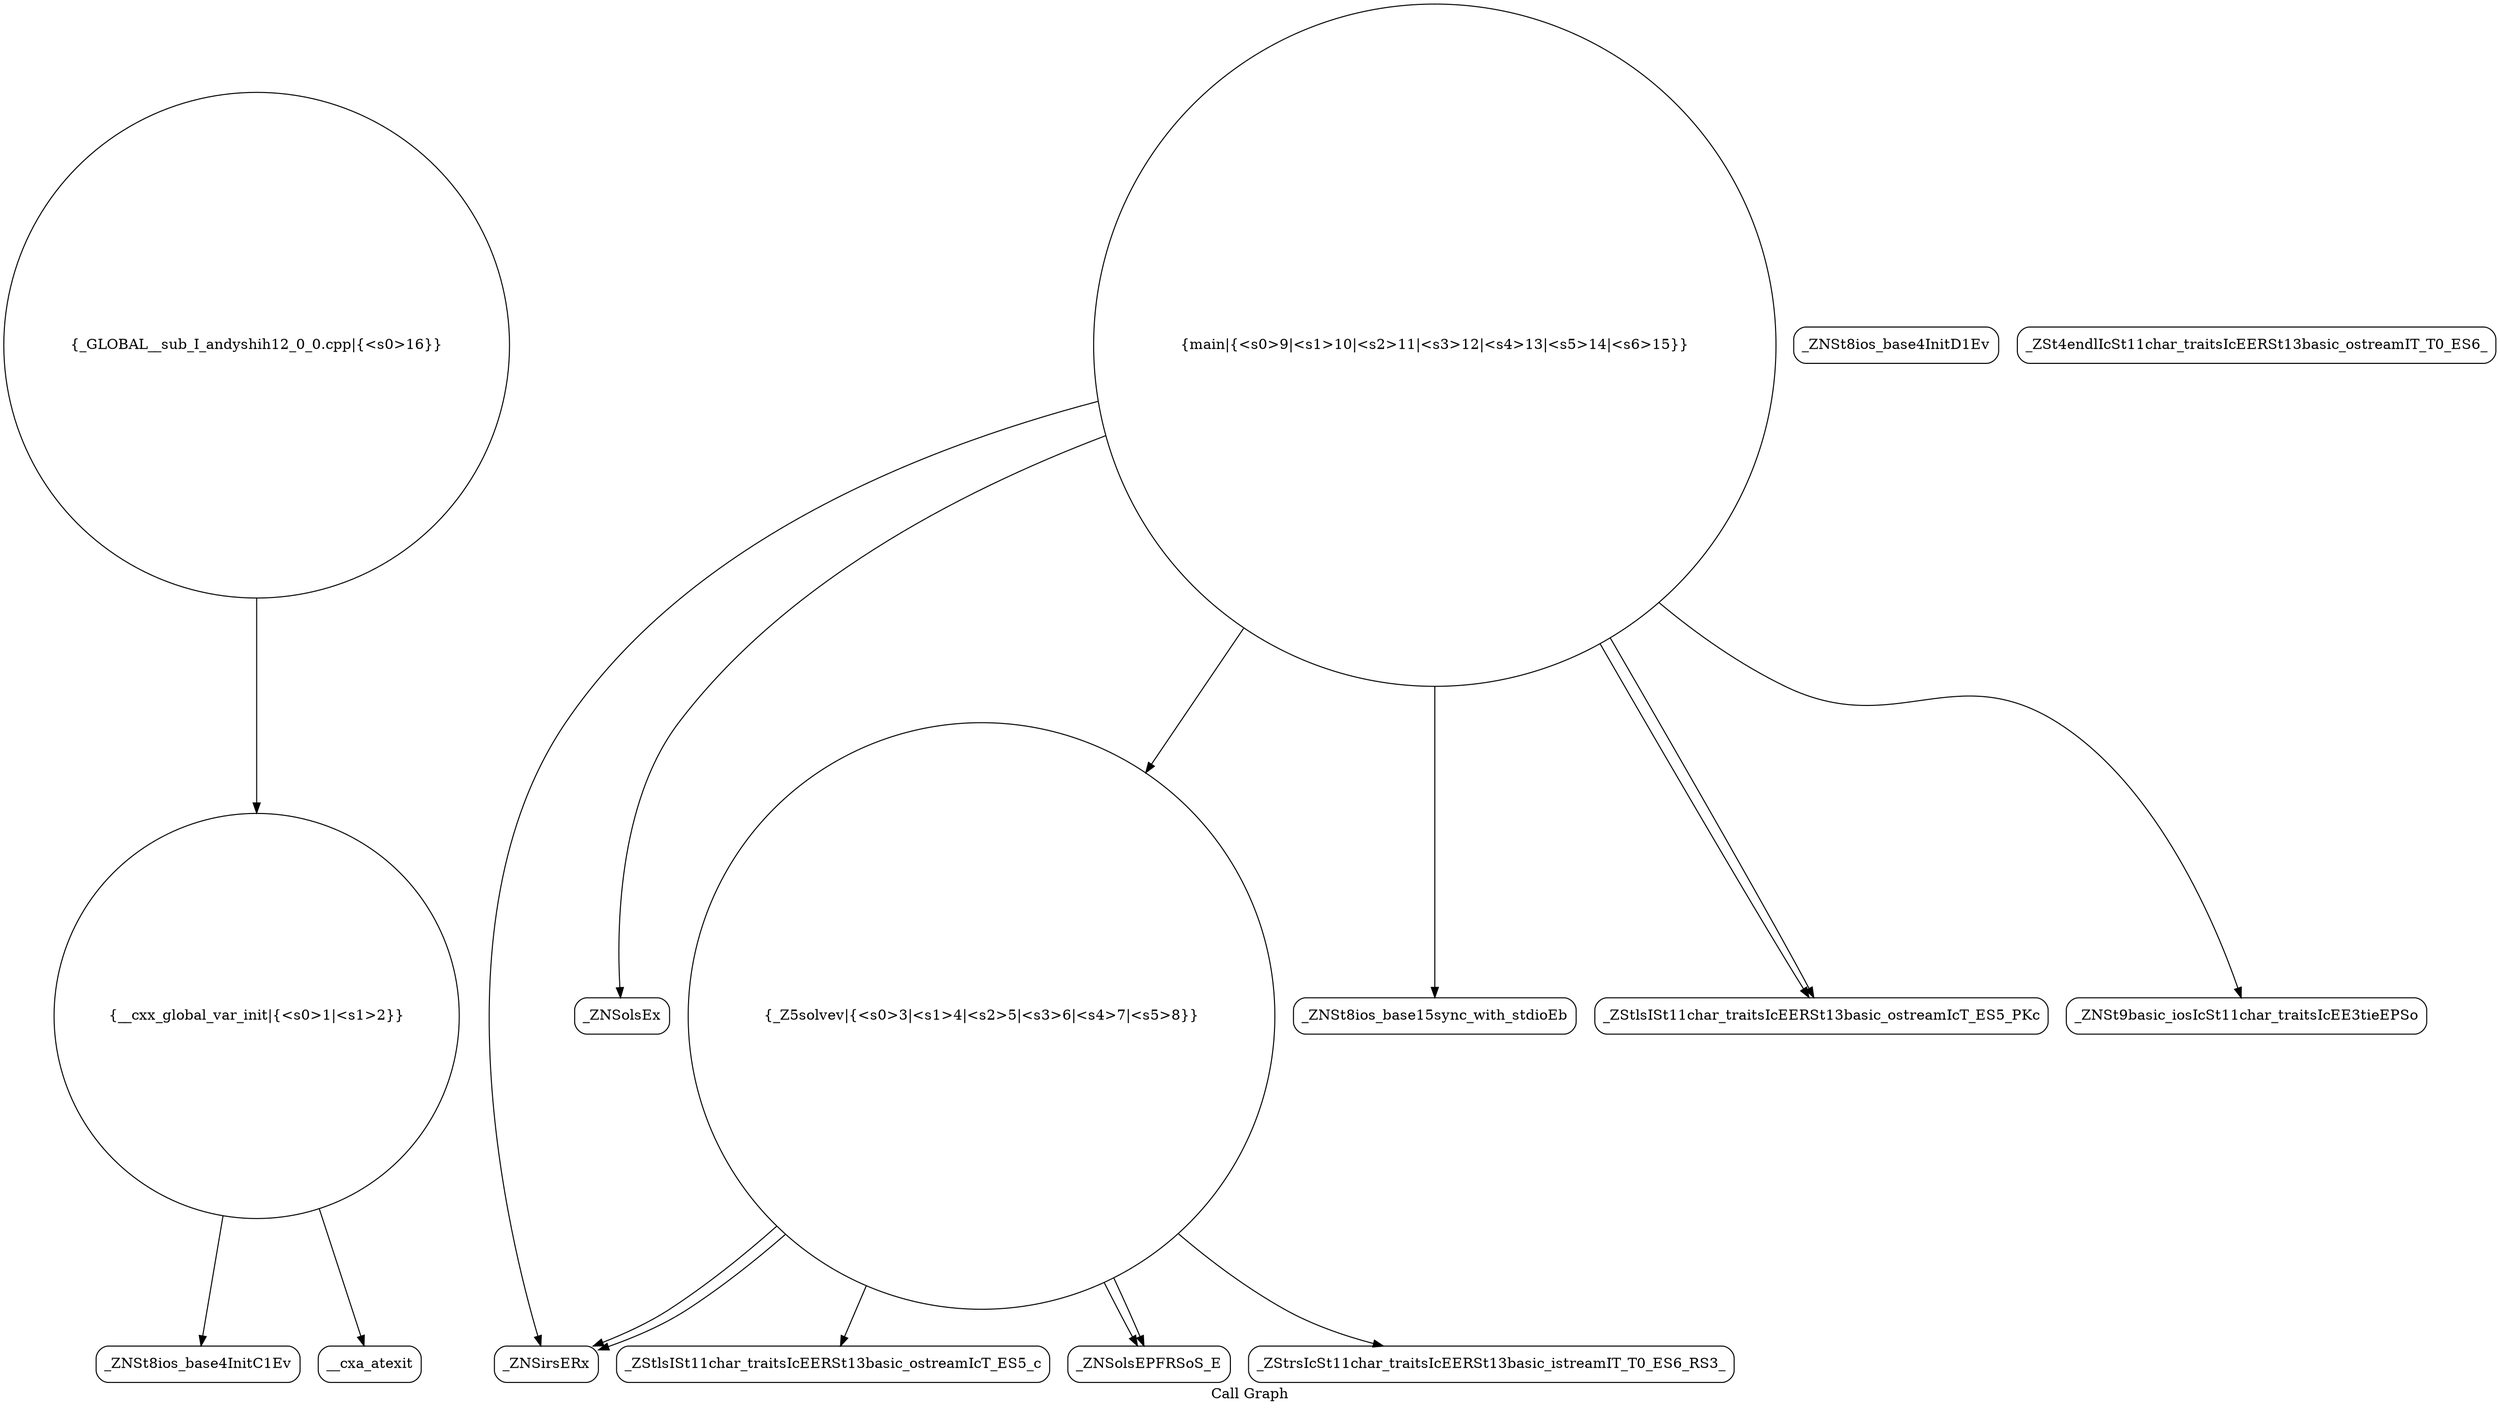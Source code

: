 digraph "Call Graph" {
	label="Call Graph";

	Node0x55dc3ff13950 [shape=record,shape=circle,label="{__cxx_global_var_init|{<s0>1|<s1>2}}"];
	Node0x55dc3ff13950:s0 -> Node0x55dc3ff13de0[color=black];
	Node0x55dc3ff13950:s1 -> Node0x55dc3ff13ee0[color=black];
	Node0x55dc3ff140e0 [shape=record,shape=Mrecord,label="{_ZNSirsERx}"];
	Node0x55dc3ff14460 [shape=record,shape=Mrecord,label="{_ZNSolsEx}"];
	Node0x55dc3ff13e60 [shape=record,shape=Mrecord,label="{_ZNSt8ios_base4InitD1Ev}"];
	Node0x55dc3ff141e0 [shape=record,shape=Mrecord,label="{_ZStlsISt11char_traitsIcEERSt13basic_ostreamIcT_ES5_c}"];
	Node0x55dc3ff13f60 [shape=record,shape=circle,label="{_Z5solvev|{<s0>3|<s1>4|<s2>5|<s3>6|<s4>7|<s5>8}}"];
	Node0x55dc3ff13f60:s0 -> Node0x55dc3ff13fe0[color=black];
	Node0x55dc3ff13f60:s1 -> Node0x55dc3ff140e0[color=black];
	Node0x55dc3ff13f60:s2 -> Node0x55dc3ff140e0[color=black];
	Node0x55dc3ff13f60:s3 -> Node0x55dc3ff14160[color=black];
	Node0x55dc3ff13f60:s4 -> Node0x55dc3ff141e0[color=black];
	Node0x55dc3ff13f60:s5 -> Node0x55dc3ff13fe0[color=black];
	Node0x55dc3ff142e0 [shape=record,shape=Mrecord,label="{_ZNSt8ios_base15sync_with_stdioEb}"];
	Node0x55dc3ff14060 [shape=record,shape=Mrecord,label="{_ZSt4endlIcSt11char_traitsIcEERSt13basic_ostreamIT_T0_ES6_}"];
	Node0x55dc3ff143e0 [shape=record,shape=Mrecord,label="{_ZStlsISt11char_traitsIcEERSt13basic_ostreamIcT_ES5_PKc}"];
	Node0x55dc3ff13de0 [shape=record,shape=Mrecord,label="{_ZNSt8ios_base4InitC1Ev}"];
	Node0x55dc3ff14160 [shape=record,shape=Mrecord,label="{_ZStrsIcSt11char_traitsIcEERSt13basic_istreamIT_T0_ES6_RS3_}"];
	Node0x55dc3ff144e0 [shape=record,shape=circle,label="{_GLOBAL__sub_I_andyshih12_0_0.cpp|{<s0>16}}"];
	Node0x55dc3ff144e0:s0 -> Node0x55dc3ff13950[color=black];
	Node0x55dc3ff13ee0 [shape=record,shape=Mrecord,label="{__cxa_atexit}"];
	Node0x55dc3ff14260 [shape=record,shape=circle,label="{main|{<s0>9|<s1>10|<s2>11|<s3>12|<s4>13|<s5>14|<s6>15}}"];
	Node0x55dc3ff14260:s0 -> Node0x55dc3ff142e0[color=black];
	Node0x55dc3ff14260:s1 -> Node0x55dc3ff14360[color=black];
	Node0x55dc3ff14260:s2 -> Node0x55dc3ff140e0[color=black];
	Node0x55dc3ff14260:s3 -> Node0x55dc3ff143e0[color=black];
	Node0x55dc3ff14260:s4 -> Node0x55dc3ff14460[color=black];
	Node0x55dc3ff14260:s5 -> Node0x55dc3ff143e0[color=black];
	Node0x55dc3ff14260:s6 -> Node0x55dc3ff13f60[color=black];
	Node0x55dc3ff13fe0 [shape=record,shape=Mrecord,label="{_ZNSolsEPFRSoS_E}"];
	Node0x55dc3ff14360 [shape=record,shape=Mrecord,label="{_ZNSt9basic_iosIcSt11char_traitsIcEE3tieEPSo}"];
}
